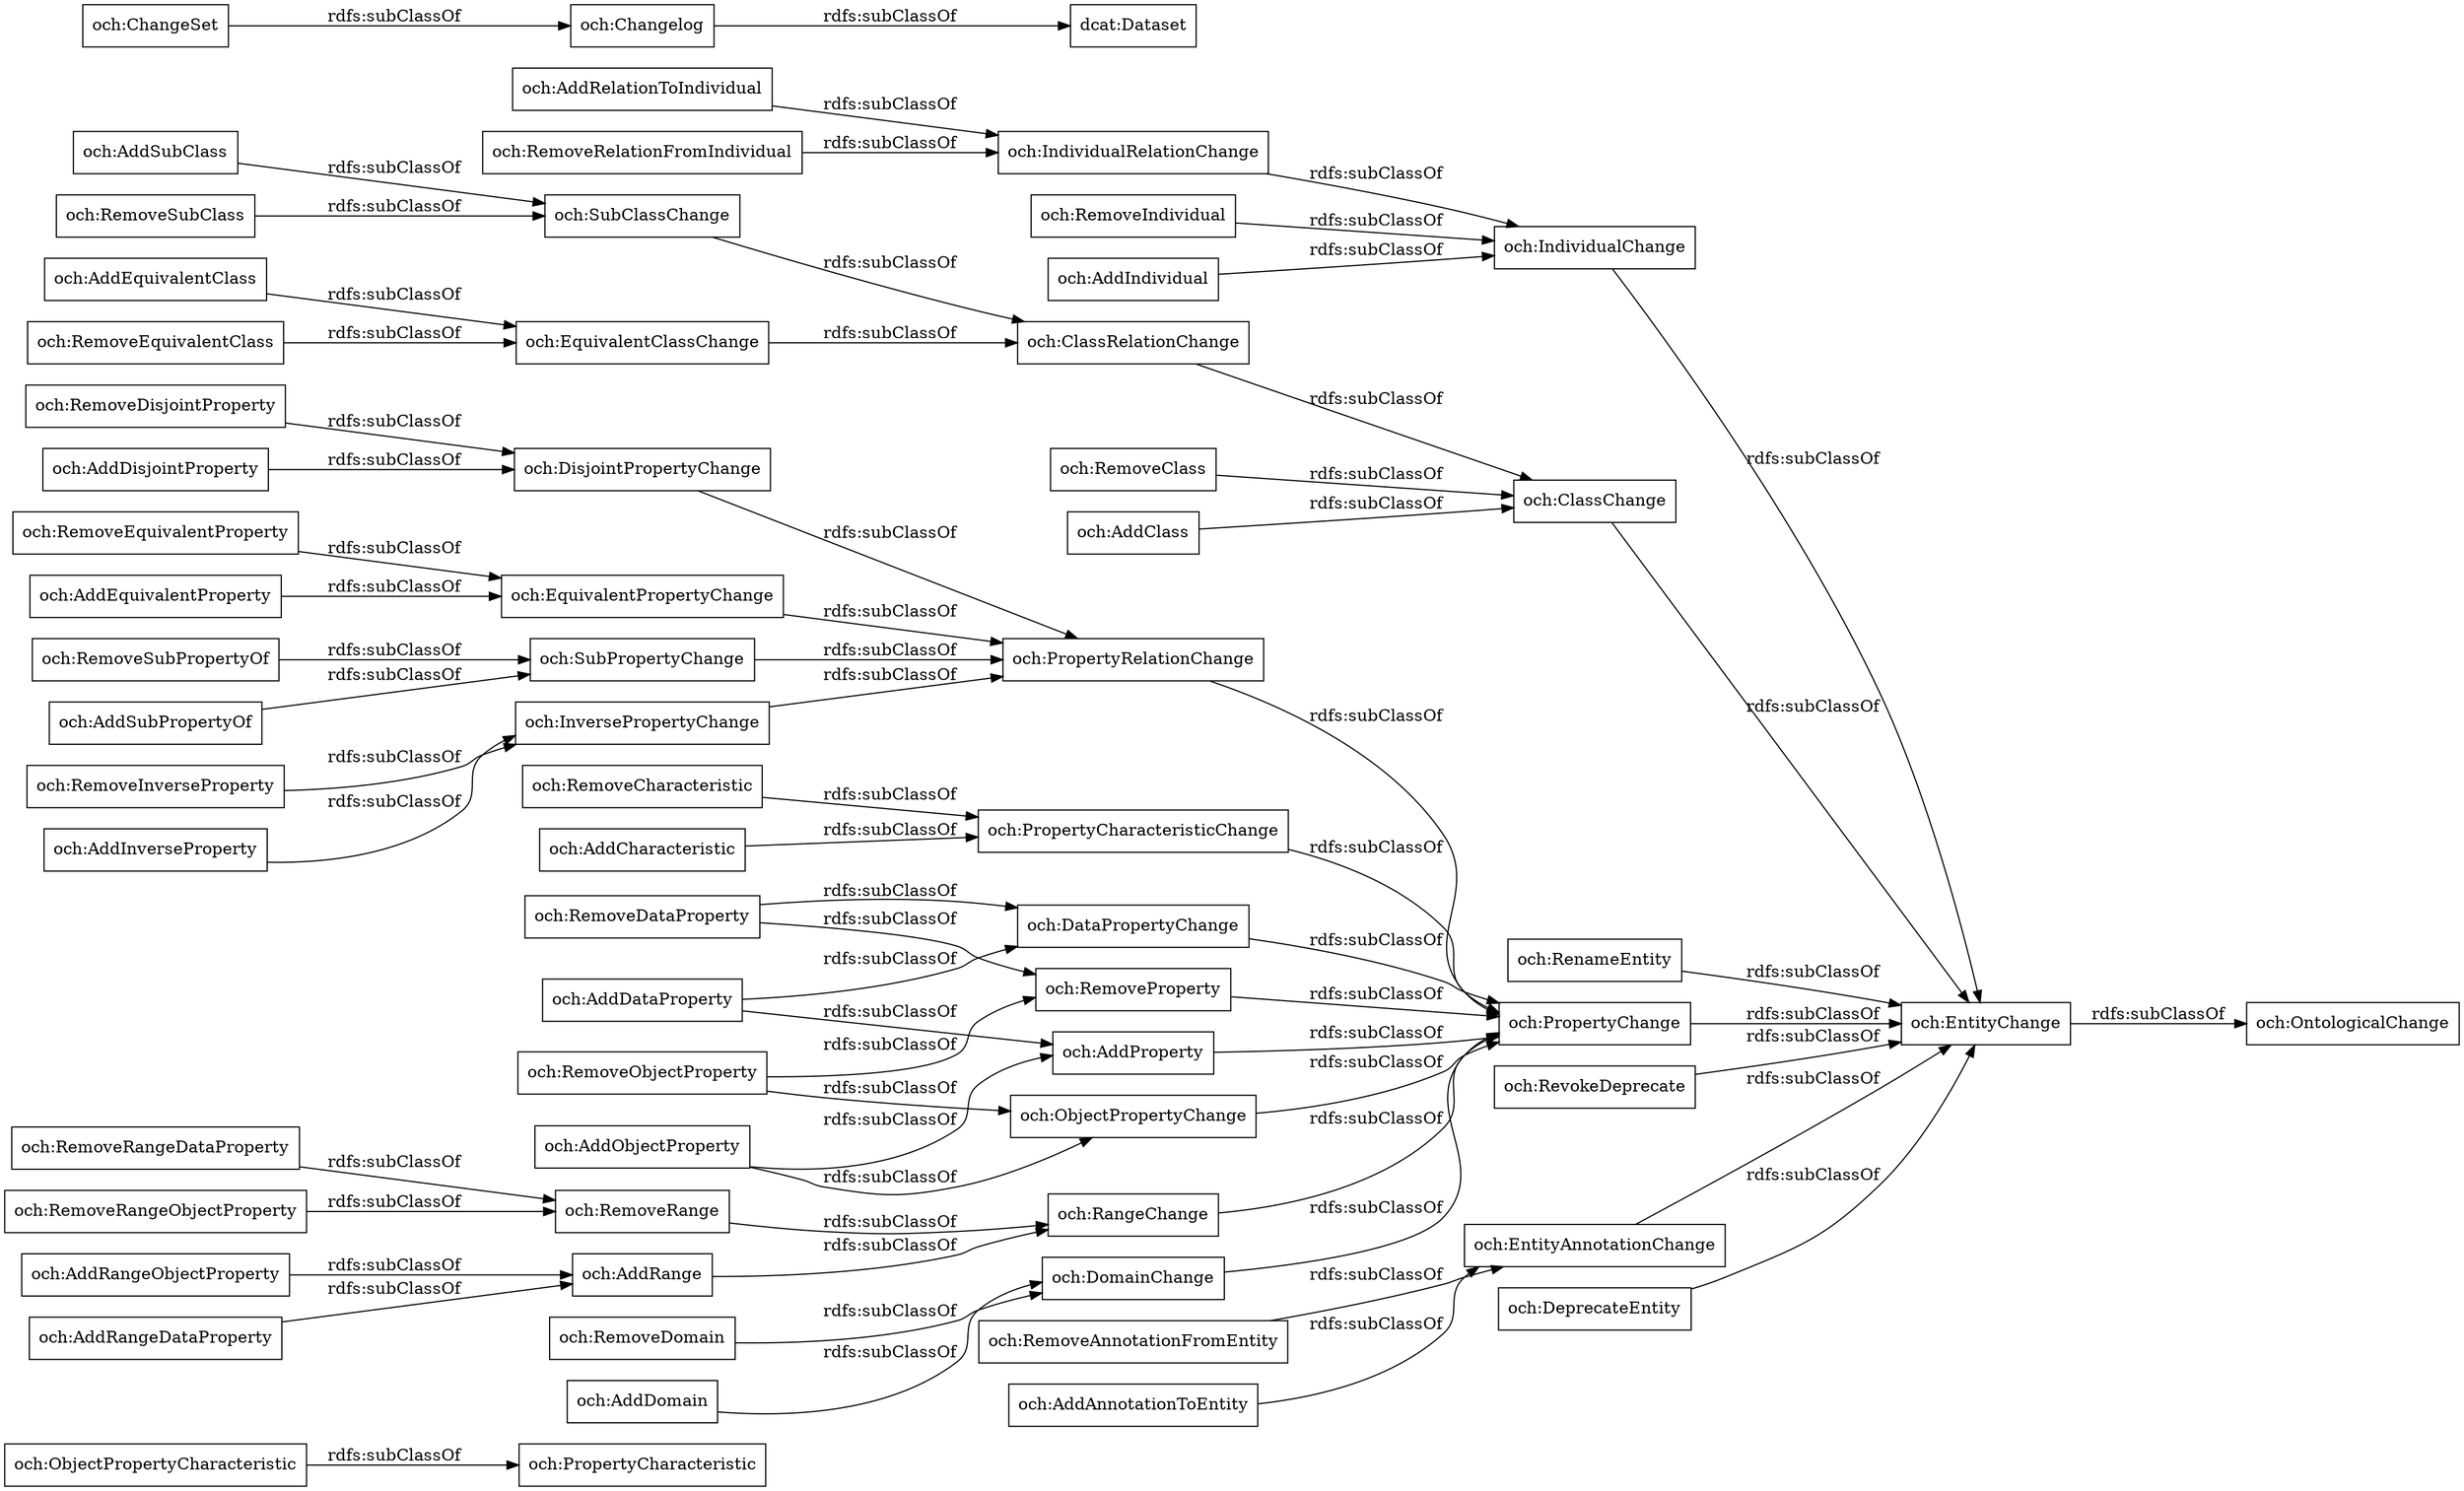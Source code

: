 digraph ar2dtool_diagram { 
rankdir=LR;
size="1000"
node [shape = rectangle, color="black"]; "och:PropertyCharacteristic" "och:RemoveObjectProperty" "och:RemoveCharacteristic" "och:RemoveIndividual" "och:AddIndividual" "och:RemoveEquivalentProperty" "och:DisjointPropertyChange" "och:PropertyRelationChange" "och:AddRelationToIndividual" "och:IndividualChange" "och:PropertyCharacteristicChange" "och:DataPropertyChange" "och:ClassChange" "och:RangeChange" "och:RemoveClass" "och:AddSubClass" "och:AddClass" "och:RemoveDataProperty" "och:RenameEntity" "och:PropertyChange" "och:EquivalentPropertyChange" "och:ObjectPropertyChange" "och:RevokeDeprecate" "och:EntityChange" "och:SubClassChange" "och:RemoveDisjointProperty" "och:AddRangeObjectProperty" "och:AddProperty" "och:ChangeSet" "och:AddEquivalentClass" "och:AddCharacteristic" "och:RemoveInverseProperty" "och:EntityAnnotationChange" "och:RemoveEquivalentClass" "och:RemoveDomain" "och:AddDisjointProperty" "och:Changelog" "och:RemoveSubClass" "och:AddInverseProperty" "och:DeprecateEntity" "och:RemoveRelationFromIndividual" "och:AddEquivalentProperty" "och:RemoveAnnotationFromEntity" "och:SubPropertyChange" "och:RemoveProperty" "och:ClassRelationChange" "och:AddDataProperty" "och:DomainChange" "och:AddAnnotationToEntity" "och:EquivalentClassChange" "och:IndividualRelationChange" "och:AddObjectProperty" "och:RemoveRange" "dcat:Dataset" "och:RemoveSubPropertyOf" "och:AddDomain" "och:AddSubPropertyOf" "och:AddRange" "och:InversePropertyChange" "och:OntologicalChange" "och:AddRangeDataProperty" "och:ObjectPropertyCharacteristic" "och:RemoveRangeDataProperty" "och:RemoveRangeObjectProperty" ; /*classes style*/
	"och:RemoveDomain" -> "och:DomainChange" [ label = "rdfs:subClassOf" ];
	"och:PropertyChange" -> "och:EntityChange" [ label = "rdfs:subClassOf" ];
	"och:RemoveRangeObjectProperty" -> "och:RemoveRange" [ label = "rdfs:subClassOf" ];
	"och:Changelog" -> "dcat:Dataset" [ label = "rdfs:subClassOf" ];
	"och:PropertyRelationChange" -> "och:PropertyChange" [ label = "rdfs:subClassOf" ];
	"och:AddCharacteristic" -> "och:PropertyCharacteristicChange" [ label = "rdfs:subClassOf" ];
	"och:RemoveClass" -> "och:ClassChange" [ label = "rdfs:subClassOf" ];
	"och:SubClassChange" -> "och:ClassRelationChange" [ label = "rdfs:subClassOf" ];
	"och:RemoveDataProperty" -> "och:DataPropertyChange" [ label = "rdfs:subClassOf" ];
	"och:RemoveDataProperty" -> "och:RemoveProperty" [ label = "rdfs:subClassOf" ];
	"och:RemoveDisjointProperty" -> "och:DisjointPropertyChange" [ label = "rdfs:subClassOf" ];
	"och:AddRangeObjectProperty" -> "och:AddRange" [ label = "rdfs:subClassOf" ];
	"och:ChangeSet" -> "och:Changelog" [ label = "rdfs:subClassOf" ];
	"och:AddObjectProperty" -> "och:AddProperty" [ label = "rdfs:subClassOf" ];
	"och:AddObjectProperty" -> "och:ObjectPropertyChange" [ label = "rdfs:subClassOf" ];
	"och:AddIndividual" -> "och:IndividualChange" [ label = "rdfs:subClassOf" ];
	"och:AddRangeDataProperty" -> "och:AddRange" [ label = "rdfs:subClassOf" ];
	"och:AddInverseProperty" -> "och:InversePropertyChange" [ label = "rdfs:subClassOf" ];
	"och:IndividualRelationChange" -> "och:IndividualChange" [ label = "rdfs:subClassOf" ];
	"och:RemoveAnnotationFromEntity" -> "och:EntityAnnotationChange" [ label = "rdfs:subClassOf" ];
	"och:DisjointPropertyChange" -> "och:PropertyRelationChange" [ label = "rdfs:subClassOf" ];
	"och:AddClass" -> "och:ClassChange" [ label = "rdfs:subClassOf" ];
	"och:EntityAnnotationChange" -> "och:EntityChange" [ label = "rdfs:subClassOf" ];
	"och:RemoveInverseProperty" -> "och:InversePropertyChange" [ label = "rdfs:subClassOf" ];
	"och:EntityChange" -> "och:OntologicalChange" [ label = "rdfs:subClassOf" ];
	"och:AddDataProperty" -> "och:AddProperty" [ label = "rdfs:subClassOf" ];
	"och:AddDataProperty" -> "och:DataPropertyChange" [ label = "rdfs:subClassOf" ];
	"och:RemoveEquivalentClass" -> "och:EquivalentClassChange" [ label = "rdfs:subClassOf" ];
	"och:AddDisjointProperty" -> "och:DisjointPropertyChange" [ label = "rdfs:subClassOf" ];
	"och:RemoveRange" -> "och:RangeChange" [ label = "rdfs:subClassOf" ];
	"och:AddAnnotationToEntity" -> "och:EntityAnnotationChange" [ label = "rdfs:subClassOf" ];
	"och:AddEquivalentProperty" -> "och:EquivalentPropertyChange" [ label = "rdfs:subClassOf" ];
	"och:RemoveIndividual" -> "och:IndividualChange" [ label = "rdfs:subClassOf" ];
	"och:RemoveProperty" -> "och:PropertyChange" [ label = "rdfs:subClassOf" ];
	"och:AddEquivalentClass" -> "och:EquivalentClassChange" [ label = "rdfs:subClassOf" ];
	"och:DeprecateEntity" -> "och:EntityChange" [ label = "rdfs:subClassOf" ];
	"och:DataPropertyChange" -> "och:PropertyChange" [ label = "rdfs:subClassOf" ];
	"och:RemoveSubClass" -> "och:SubClassChange" [ label = "rdfs:subClassOf" ];
	"och:RemoveEquivalentProperty" -> "och:EquivalentPropertyChange" [ label = "rdfs:subClassOf" ];
	"och:SubPropertyChange" -> "och:PropertyRelationChange" [ label = "rdfs:subClassOf" ];
	"och:RenameEntity" -> "och:EntityChange" [ label = "rdfs:subClassOf" ];
	"och:ObjectPropertyCharacteristic" -> "och:PropertyCharacteristic" [ label = "rdfs:subClassOf" ];
	"och:PropertyCharacteristicChange" -> "och:PropertyChange" [ label = "rdfs:subClassOf" ];
	"och:RemoveRangeDataProperty" -> "och:RemoveRange" [ label = "rdfs:subClassOf" ];
	"och:RevokeDeprecate" -> "och:EntityChange" [ label = "rdfs:subClassOf" ];
	"och:DomainChange" -> "och:PropertyChange" [ label = "rdfs:subClassOf" ];
	"och:RemoveObjectProperty" -> "och:ObjectPropertyChange" [ label = "rdfs:subClassOf" ];
	"och:RemoveObjectProperty" -> "och:RemoveProperty" [ label = "rdfs:subClassOf" ];
	"och:AddSubPropertyOf" -> "och:SubPropertyChange" [ label = "rdfs:subClassOf" ];
	"och:AddProperty" -> "och:PropertyChange" [ label = "rdfs:subClassOf" ];
	"och:EquivalentPropertyChange" -> "och:PropertyRelationChange" [ label = "rdfs:subClassOf" ];
	"och:ClassRelationChange" -> "och:ClassChange" [ label = "rdfs:subClassOf" ];
	"och:ClassChange" -> "och:EntityChange" [ label = "rdfs:subClassOf" ];
	"och:AddRange" -> "och:RangeChange" [ label = "rdfs:subClassOf" ];
	"och:AddSubClass" -> "och:SubClassChange" [ label = "rdfs:subClassOf" ];
	"och:AddDomain" -> "och:DomainChange" [ label = "rdfs:subClassOf" ];
	"och:IndividualChange" -> "och:EntityChange" [ label = "rdfs:subClassOf" ];
	"och:RemoveSubPropertyOf" -> "och:SubPropertyChange" [ label = "rdfs:subClassOf" ];
	"och:AddRelationToIndividual" -> "och:IndividualRelationChange" [ label = "rdfs:subClassOf" ];
	"och:RangeChange" -> "och:PropertyChange" [ label = "rdfs:subClassOf" ];
	"och:RemoveRelationFromIndividual" -> "och:IndividualRelationChange" [ label = "rdfs:subClassOf" ];
	"och:InversePropertyChange" -> "och:PropertyRelationChange" [ label = "rdfs:subClassOf" ];
	"och:ObjectPropertyChange" -> "och:PropertyChange" [ label = "rdfs:subClassOf" ];
	"och:RemoveCharacteristic" -> "och:PropertyCharacteristicChange" [ label = "rdfs:subClassOf" ];
	"och:EquivalentClassChange" -> "och:ClassRelationChange" [ label = "rdfs:subClassOf" ];

}
